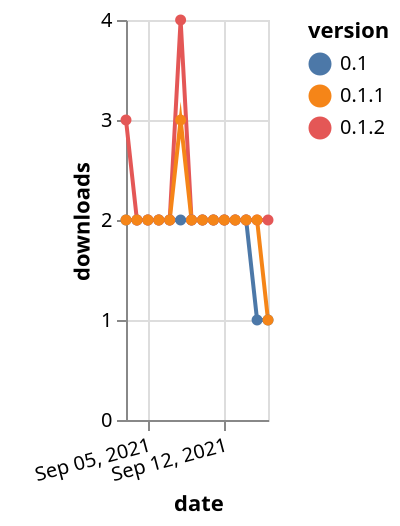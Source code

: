 {"$schema": "https://vega.github.io/schema/vega-lite/v5.json", "description": "A simple bar chart with embedded data.", "data": {"values": [{"date": "2021-09-03", "total": 1448, "delta": 2, "version": "0.1"}, {"date": "2021-09-04", "total": 1450, "delta": 2, "version": "0.1"}, {"date": "2021-09-05", "total": 1452, "delta": 2, "version": "0.1"}, {"date": "2021-09-06", "total": 1454, "delta": 2, "version": "0.1"}, {"date": "2021-09-07", "total": 1456, "delta": 2, "version": "0.1"}, {"date": "2021-09-08", "total": 1458, "delta": 2, "version": "0.1"}, {"date": "2021-09-09", "total": 1460, "delta": 2, "version": "0.1"}, {"date": "2021-09-10", "total": 1462, "delta": 2, "version": "0.1"}, {"date": "2021-09-11", "total": 1464, "delta": 2, "version": "0.1"}, {"date": "2021-09-12", "total": 1466, "delta": 2, "version": "0.1"}, {"date": "2021-09-13", "total": 1468, "delta": 2, "version": "0.1"}, {"date": "2021-09-14", "total": 1470, "delta": 2, "version": "0.1"}, {"date": "2021-09-15", "total": 1471, "delta": 1, "version": "0.1"}, {"date": "2021-09-16", "total": 1472, "delta": 1, "version": "0.1"}, {"date": "2021-09-03", "total": 1055, "delta": 3, "version": "0.1.2"}, {"date": "2021-09-04", "total": 1057, "delta": 2, "version": "0.1.2"}, {"date": "2021-09-05", "total": 1059, "delta": 2, "version": "0.1.2"}, {"date": "2021-09-06", "total": 1061, "delta": 2, "version": "0.1.2"}, {"date": "2021-09-07", "total": 1063, "delta": 2, "version": "0.1.2"}, {"date": "2021-09-08", "total": 1067, "delta": 4, "version": "0.1.2"}, {"date": "2021-09-09", "total": 1069, "delta": 2, "version": "0.1.2"}, {"date": "2021-09-10", "total": 1071, "delta": 2, "version": "0.1.2"}, {"date": "2021-09-11", "total": 1073, "delta": 2, "version": "0.1.2"}, {"date": "2021-09-12", "total": 1075, "delta": 2, "version": "0.1.2"}, {"date": "2021-09-13", "total": 1077, "delta": 2, "version": "0.1.2"}, {"date": "2021-09-14", "total": 1079, "delta": 2, "version": "0.1.2"}, {"date": "2021-09-15", "total": 1081, "delta": 2, "version": "0.1.2"}, {"date": "2021-09-16", "total": 1083, "delta": 2, "version": "0.1.2"}, {"date": "2021-09-03", "total": 1125, "delta": 2, "version": "0.1.1"}, {"date": "2021-09-04", "total": 1127, "delta": 2, "version": "0.1.1"}, {"date": "2021-09-05", "total": 1129, "delta": 2, "version": "0.1.1"}, {"date": "2021-09-06", "total": 1131, "delta": 2, "version": "0.1.1"}, {"date": "2021-09-07", "total": 1133, "delta": 2, "version": "0.1.1"}, {"date": "2021-09-08", "total": 1136, "delta": 3, "version": "0.1.1"}, {"date": "2021-09-09", "total": 1138, "delta": 2, "version": "0.1.1"}, {"date": "2021-09-10", "total": 1140, "delta": 2, "version": "0.1.1"}, {"date": "2021-09-11", "total": 1142, "delta": 2, "version": "0.1.1"}, {"date": "2021-09-12", "total": 1144, "delta": 2, "version": "0.1.1"}, {"date": "2021-09-13", "total": 1146, "delta": 2, "version": "0.1.1"}, {"date": "2021-09-14", "total": 1148, "delta": 2, "version": "0.1.1"}, {"date": "2021-09-15", "total": 1150, "delta": 2, "version": "0.1.1"}, {"date": "2021-09-16", "total": 1151, "delta": 1, "version": "0.1.1"}]}, "width": "container", "mark": {"type": "line", "point": {"filled": true}}, "encoding": {"x": {"field": "date", "type": "temporal", "timeUnit": "yearmonthdate", "title": "date", "axis": {"labelAngle": -15}}, "y": {"field": "delta", "type": "quantitative", "title": "downloads"}, "color": {"field": "version", "type": "nominal"}, "tooltip": {"field": "delta"}}}
